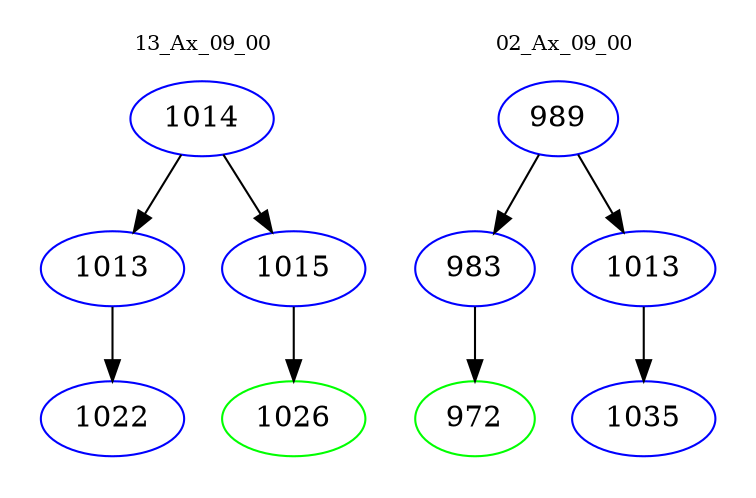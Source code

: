 digraph{
subgraph cluster_0 {
color = white
label = "13_Ax_09_00";
fontsize=10;
T0_1014 [label="1014", color="blue"]
T0_1014 -> T0_1013 [color="black"]
T0_1013 [label="1013", color="blue"]
T0_1013 -> T0_1022 [color="black"]
T0_1022 [label="1022", color="blue"]
T0_1014 -> T0_1015 [color="black"]
T0_1015 [label="1015", color="blue"]
T0_1015 -> T0_1026 [color="black"]
T0_1026 [label="1026", color="green"]
}
subgraph cluster_1 {
color = white
label = "02_Ax_09_00";
fontsize=10;
T1_989 [label="989", color="blue"]
T1_989 -> T1_983 [color="black"]
T1_983 [label="983", color="blue"]
T1_983 -> T1_972 [color="black"]
T1_972 [label="972", color="green"]
T1_989 -> T1_1013 [color="black"]
T1_1013 [label="1013", color="blue"]
T1_1013 -> T1_1035 [color="black"]
T1_1035 [label="1035", color="blue"]
}
}
